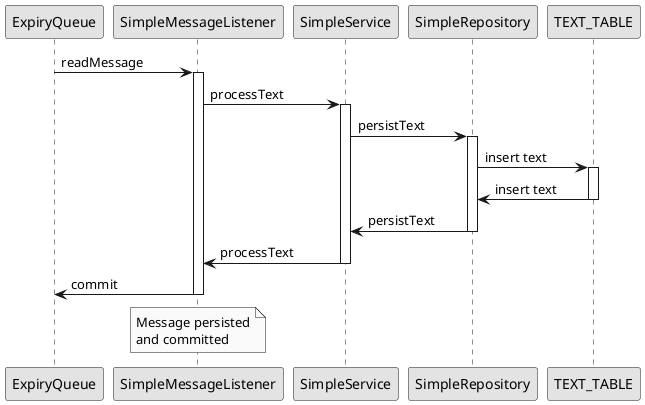 @startuml
skinparam monochrome true

participant "ExpiryQueue" as mq
participant "SimpleMessageListener" as sml
participant "SimpleService" as ss
participant "SimpleRepository" as sr
participant "TEXT_TABLE" as tt

mq -> sml : readMessage
activate sml

sml -> ss : processText
activate ss

ss -> sr : persistText
activate sr

sr -> tt : insert text
activate tt

sr <- tt : insert text
deactivate tt


ss <- sr : persistText
deactivate sr

sml <- ss : processText
deactivate ss

mq <- sml : commit
deactivate sml
note over sml
  Message persisted
  and committed 
end note
@enduml